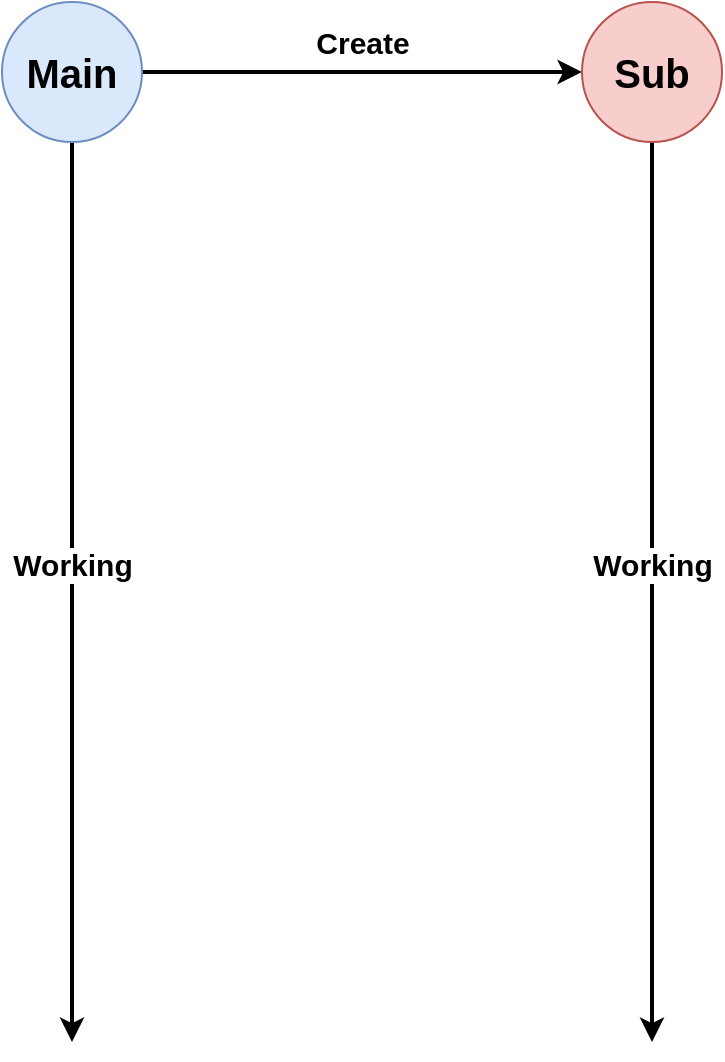 <mxfile version="15.2.7" type="github">
  <diagram id="qFV3jNqiSBe_29CYPtVP" name="Page-1">
    <mxGraphModel dx="1422" dy="762" grid="1" gridSize="10" guides="1" tooltips="1" connect="1" arrows="1" fold="1" page="1" pageScale="1" pageWidth="827" pageHeight="1169" math="0" shadow="0">
      <root>
        <mxCell id="0" />
        <mxCell id="1" parent="0" />
        <mxCell id="uuzsLNwZXtXoxCtTIN2L-3" style="edgeStyle=orthogonalEdgeStyle;rounded=0;orthogonalLoop=1;jettySize=auto;html=1;entryX=0;entryY=0.5;entryDx=0;entryDy=0;strokeWidth=2;" parent="1" source="uuzsLNwZXtXoxCtTIN2L-1" target="uuzsLNwZXtXoxCtTIN2L-2" edge="1">
          <mxGeometry relative="1" as="geometry" />
        </mxCell>
        <mxCell id="uuzsLNwZXtXoxCtTIN2L-16" style="edgeStyle=orthogonalEdgeStyle;rounded=0;orthogonalLoop=1;jettySize=auto;html=1;strokeColor=default;strokeWidth=2;" parent="1" source="uuzsLNwZXtXoxCtTIN2L-1" edge="1">
          <mxGeometry relative="1" as="geometry">
            <mxPoint x="175" y="640" as="targetPoint" />
          </mxGeometry>
        </mxCell>
        <mxCell id="uuzsLNwZXtXoxCtTIN2L-21" value="&lt;b style=&quot;font-size: 15px&quot;&gt;Working&lt;/b&gt;" style="edgeLabel;html=1;align=center;verticalAlign=middle;resizable=0;points=[];" parent="uuzsLNwZXtXoxCtTIN2L-16" vertex="1" connectable="0">
          <mxGeometry x="-0.181" relative="1" as="geometry">
            <mxPoint y="26" as="offset" />
          </mxGeometry>
        </mxCell>
        <mxCell id="uuzsLNwZXtXoxCtTIN2L-1" value="&lt;b&gt;&lt;font style=&quot;font-size: 20px&quot;&gt;Main&lt;/font&gt;&lt;/b&gt;" style="ellipse;whiteSpace=wrap;html=1;aspect=fixed;fillColor=#dae8fc;strokeColor=#6c8ebf;" parent="1" vertex="1">
          <mxGeometry x="140" y="120" width="70" height="70" as="geometry" />
        </mxCell>
        <mxCell id="uuzsLNwZXtXoxCtTIN2L-15" style="edgeStyle=orthogonalEdgeStyle;rounded=0;orthogonalLoop=1;jettySize=auto;html=1;strokeColor=default;strokeWidth=2;" parent="1" source="uuzsLNwZXtXoxCtTIN2L-2" edge="1">
          <mxGeometry relative="1" as="geometry">
            <mxPoint x="465" y="640" as="targetPoint" />
          </mxGeometry>
        </mxCell>
        <mxCell id="uuzsLNwZXtXoxCtTIN2L-22" value="&lt;font style=&quot;font-size: 15px&quot;&gt;&lt;b&gt;Working&lt;/b&gt;&lt;/font&gt;" style="edgeLabel;html=1;align=center;verticalAlign=middle;resizable=0;points=[];" parent="uuzsLNwZXtXoxCtTIN2L-15" vertex="1" connectable="0">
          <mxGeometry x="-0.257" y="1" relative="1" as="geometry">
            <mxPoint x="-1" y="43" as="offset" />
          </mxGeometry>
        </mxCell>
        <mxCell id="uuzsLNwZXtXoxCtTIN2L-2" value="&lt;b&gt;&lt;font style=&quot;font-size: 20px&quot;&gt;Sub&lt;/font&gt;&lt;/b&gt;" style="ellipse;whiteSpace=wrap;html=1;aspect=fixed;fillColor=#f8cecc;strokeColor=#b85450;" parent="1" vertex="1">
          <mxGeometry x="430" y="120" width="70" height="70" as="geometry" />
        </mxCell>
        <mxCell id="uuzsLNwZXtXoxCtTIN2L-4" value="&lt;font style=&quot;font-size: 15px&quot;&gt;&lt;b&gt;Create&lt;/b&gt;&lt;/font&gt;" style="text;html=1;align=center;verticalAlign=middle;resizable=0;points=[];autosize=1;strokeColor=none;fillColor=none;" parent="1" vertex="1">
          <mxGeometry x="290" y="130" width="60" height="20" as="geometry" />
        </mxCell>
      </root>
    </mxGraphModel>
  </diagram>
</mxfile>
